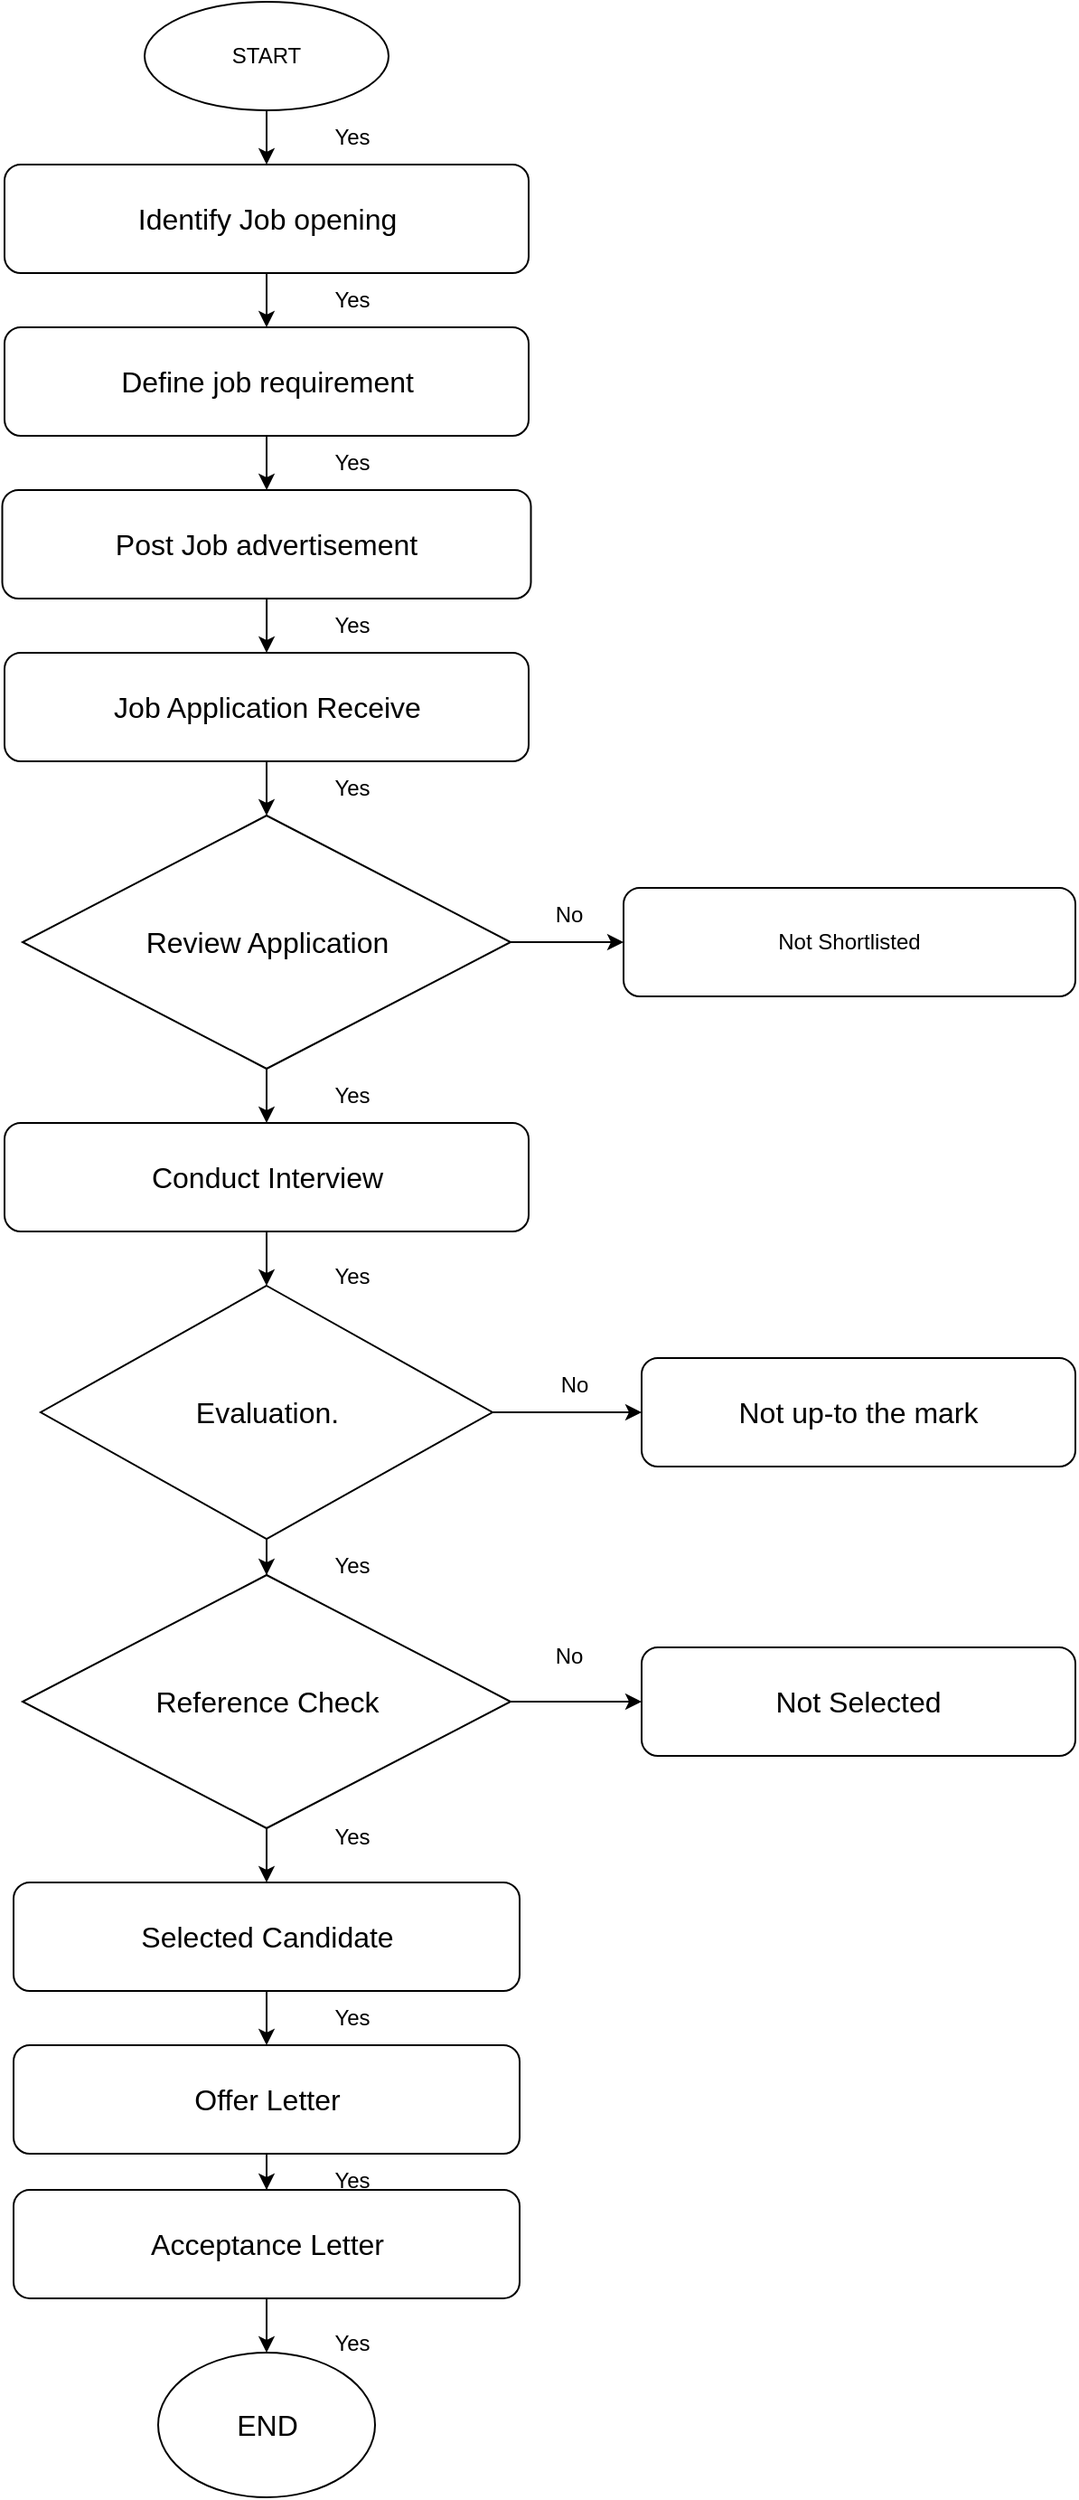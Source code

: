 <mxfile version="21.6.5" type="device">
  <diagram name="Page-1" id="2C0g_hmjmGTa55idOTdt">
    <mxGraphModel dx="840" dy="454" grid="1" gridSize="10" guides="1" tooltips="1" connect="1" arrows="1" fold="1" page="1" pageScale="1" pageWidth="850" pageHeight="1100" math="0" shadow="0">
      <root>
        <mxCell id="0" />
        <mxCell id="1" parent="0" />
        <mxCell id="hN9CqaOS5fhVVAMX-T8h-3" value="" style="edgeStyle=orthogonalEdgeStyle;rounded=0;orthogonalLoop=1;jettySize=auto;html=1;" edge="1" parent="1" source="hN9CqaOS5fhVVAMX-T8h-1" target="hN9CqaOS5fhVVAMX-T8h-2">
          <mxGeometry relative="1" as="geometry" />
        </mxCell>
        <mxCell id="hN9CqaOS5fhVVAMX-T8h-1" value="START" style="ellipse;whiteSpace=wrap;html=1;" vertex="1" parent="1">
          <mxGeometry x="305" width="135" height="60" as="geometry" />
        </mxCell>
        <mxCell id="hN9CqaOS5fhVVAMX-T8h-18" value="" style="edgeStyle=orthogonalEdgeStyle;rounded=0;orthogonalLoop=1;jettySize=auto;html=1;" edge="1" parent="1" source="hN9CqaOS5fhVVAMX-T8h-2" target="hN9CqaOS5fhVVAMX-T8h-4">
          <mxGeometry relative="1" as="geometry" />
        </mxCell>
        <mxCell id="hN9CqaOS5fhVVAMX-T8h-2" value="&lt;font style=&quot;font-size: 16px;&quot;&gt;Identify Job opening&lt;/font&gt;" style="rounded=1;whiteSpace=wrap;html=1;" vertex="1" parent="1">
          <mxGeometry x="227.5" y="90" width="290" height="60" as="geometry" />
        </mxCell>
        <mxCell id="hN9CqaOS5fhVVAMX-T8h-21" value="" style="edgeStyle=orthogonalEdgeStyle;rounded=0;orthogonalLoop=1;jettySize=auto;html=1;" edge="1" parent="1" source="hN9CqaOS5fhVVAMX-T8h-4" target="hN9CqaOS5fhVVAMX-T8h-5">
          <mxGeometry relative="1" as="geometry" />
        </mxCell>
        <mxCell id="hN9CqaOS5fhVVAMX-T8h-4" value="&lt;font style=&quot;font-size: 16px;&quot;&gt;Define job requirement&lt;/font&gt;" style="rounded=1;whiteSpace=wrap;html=1;" vertex="1" parent="1">
          <mxGeometry x="227.5" y="180" width="290" height="60" as="geometry" />
        </mxCell>
        <mxCell id="hN9CqaOS5fhVVAMX-T8h-22" value="" style="edgeStyle=orthogonalEdgeStyle;rounded=0;orthogonalLoop=1;jettySize=auto;html=1;" edge="1" parent="1" source="hN9CqaOS5fhVVAMX-T8h-5" target="hN9CqaOS5fhVVAMX-T8h-6">
          <mxGeometry relative="1" as="geometry" />
        </mxCell>
        <mxCell id="hN9CqaOS5fhVVAMX-T8h-5" value="&lt;font style=&quot;font-size: 16px;&quot;&gt;Post Job advertisement&lt;/font&gt;" style="rounded=1;whiteSpace=wrap;html=1;" vertex="1" parent="1">
          <mxGeometry x="226.25" y="270" width="292.5" height="60" as="geometry" />
        </mxCell>
        <mxCell id="hN9CqaOS5fhVVAMX-T8h-23" value="" style="edgeStyle=orthogonalEdgeStyle;rounded=0;orthogonalLoop=1;jettySize=auto;html=1;" edge="1" parent="1" source="hN9CqaOS5fhVVAMX-T8h-6" target="hN9CqaOS5fhVVAMX-T8h-7">
          <mxGeometry relative="1" as="geometry" />
        </mxCell>
        <mxCell id="hN9CqaOS5fhVVAMX-T8h-6" value="&lt;font style=&quot;font-size: 16px;&quot;&gt;Job Application Receive&lt;/font&gt;" style="rounded=1;whiteSpace=wrap;html=1;" vertex="1" parent="1">
          <mxGeometry x="227.5" y="360" width="290" height="60" as="geometry" />
        </mxCell>
        <mxCell id="hN9CqaOS5fhVVAMX-T8h-24" value="" style="edgeStyle=orthogonalEdgeStyle;rounded=0;orthogonalLoop=1;jettySize=auto;html=1;" edge="1" parent="1" source="hN9CqaOS5fhVVAMX-T8h-7" target="hN9CqaOS5fhVVAMX-T8h-8">
          <mxGeometry relative="1" as="geometry" />
        </mxCell>
        <mxCell id="hN9CqaOS5fhVVAMX-T8h-25" value="" style="edgeStyle=orthogonalEdgeStyle;rounded=0;orthogonalLoop=1;jettySize=auto;html=1;" edge="1" parent="1" source="hN9CqaOS5fhVVAMX-T8h-7" target="hN9CqaOS5fhVVAMX-T8h-9">
          <mxGeometry relative="1" as="geometry" />
        </mxCell>
        <mxCell id="hN9CqaOS5fhVVAMX-T8h-7" value="&lt;font style=&quot;font-size: 16px;&quot;&gt;Review Application&lt;/font&gt;" style="rhombus;whiteSpace=wrap;html=1;" vertex="1" parent="1">
          <mxGeometry x="237.5" y="450" width="270" height="140" as="geometry" />
        </mxCell>
        <mxCell id="hN9CqaOS5fhVVAMX-T8h-8" value="Not Shortlisted" style="rounded=1;whiteSpace=wrap;html=1;" vertex="1" parent="1">
          <mxGeometry x="570" y="490" width="250" height="60" as="geometry" />
        </mxCell>
        <mxCell id="hN9CqaOS5fhVVAMX-T8h-26" value="" style="edgeStyle=orthogonalEdgeStyle;rounded=0;orthogonalLoop=1;jettySize=auto;html=1;" edge="1" parent="1" source="hN9CqaOS5fhVVAMX-T8h-9" target="hN9CqaOS5fhVVAMX-T8h-10">
          <mxGeometry relative="1" as="geometry" />
        </mxCell>
        <mxCell id="hN9CqaOS5fhVVAMX-T8h-9" value="&lt;font style=&quot;font-size: 16px;&quot;&gt;Conduct Interview&lt;/font&gt;" style="rounded=1;whiteSpace=wrap;html=1;" vertex="1" parent="1">
          <mxGeometry x="227.5" y="620" width="290" height="60" as="geometry" />
        </mxCell>
        <mxCell id="hN9CqaOS5fhVVAMX-T8h-27" value="" style="edgeStyle=orthogonalEdgeStyle;rounded=0;orthogonalLoop=1;jettySize=auto;html=1;" edge="1" parent="1" source="hN9CqaOS5fhVVAMX-T8h-10" target="hN9CqaOS5fhVVAMX-T8h-11">
          <mxGeometry relative="1" as="geometry" />
        </mxCell>
        <mxCell id="hN9CqaOS5fhVVAMX-T8h-28" value="" style="edgeStyle=orthogonalEdgeStyle;rounded=0;orthogonalLoop=1;jettySize=auto;html=1;" edge="1" parent="1" source="hN9CqaOS5fhVVAMX-T8h-10" target="hN9CqaOS5fhVVAMX-T8h-13">
          <mxGeometry relative="1" as="geometry" />
        </mxCell>
        <mxCell id="hN9CqaOS5fhVVAMX-T8h-10" value="&lt;font style=&quot;font-size: 16px;&quot;&gt;Evaluation.&lt;/font&gt;" style="rhombus;whiteSpace=wrap;html=1;" vertex="1" parent="1">
          <mxGeometry x="247.5" y="710" width="250" height="140" as="geometry" />
        </mxCell>
        <mxCell id="hN9CqaOS5fhVVAMX-T8h-11" value="&lt;font style=&quot;font-size: 16px;&quot;&gt;Not up-to the mark&lt;/font&gt;" style="rounded=1;whiteSpace=wrap;html=1;" vertex="1" parent="1">
          <mxGeometry x="580" y="750" width="240" height="60" as="geometry" />
        </mxCell>
        <mxCell id="hN9CqaOS5fhVVAMX-T8h-12" value="&lt;font style=&quot;font-size: 16px;&quot;&gt;Not Selected&lt;/font&gt;" style="rounded=1;whiteSpace=wrap;html=1;" vertex="1" parent="1">
          <mxGeometry x="580" y="910" width="240" height="60" as="geometry" />
        </mxCell>
        <mxCell id="hN9CqaOS5fhVVAMX-T8h-29" value="" style="edgeStyle=orthogonalEdgeStyle;rounded=0;orthogonalLoop=1;jettySize=auto;html=1;" edge="1" parent="1" source="hN9CqaOS5fhVVAMX-T8h-13" target="hN9CqaOS5fhVVAMX-T8h-12">
          <mxGeometry relative="1" as="geometry" />
        </mxCell>
        <mxCell id="hN9CqaOS5fhVVAMX-T8h-30" value="" style="edgeStyle=orthogonalEdgeStyle;rounded=0;orthogonalLoop=1;jettySize=auto;html=1;" edge="1" parent="1" source="hN9CqaOS5fhVVAMX-T8h-13" target="hN9CqaOS5fhVVAMX-T8h-14">
          <mxGeometry relative="1" as="geometry" />
        </mxCell>
        <mxCell id="hN9CqaOS5fhVVAMX-T8h-13" value="&lt;font style=&quot;font-size: 16px;&quot;&gt;Reference Check&lt;/font&gt;" style="rhombus;whiteSpace=wrap;html=1;" vertex="1" parent="1">
          <mxGeometry x="237.5" y="870" width="270" height="140" as="geometry" />
        </mxCell>
        <mxCell id="hN9CqaOS5fhVVAMX-T8h-31" value="" style="edgeStyle=orthogonalEdgeStyle;rounded=0;orthogonalLoop=1;jettySize=auto;html=1;" edge="1" parent="1" source="hN9CqaOS5fhVVAMX-T8h-14" target="hN9CqaOS5fhVVAMX-T8h-15">
          <mxGeometry relative="1" as="geometry" />
        </mxCell>
        <mxCell id="hN9CqaOS5fhVVAMX-T8h-14" value="&lt;font style=&quot;font-size: 16px;&quot;&gt;Selected Candidate&lt;/font&gt;" style="rounded=1;whiteSpace=wrap;html=1;" vertex="1" parent="1">
          <mxGeometry x="232.5" y="1040" width="280" height="60" as="geometry" />
        </mxCell>
        <mxCell id="hN9CqaOS5fhVVAMX-T8h-32" value="" style="edgeStyle=orthogonalEdgeStyle;rounded=0;orthogonalLoop=1;jettySize=auto;html=1;" edge="1" parent="1" source="hN9CqaOS5fhVVAMX-T8h-15" target="hN9CqaOS5fhVVAMX-T8h-16">
          <mxGeometry relative="1" as="geometry" />
        </mxCell>
        <mxCell id="hN9CqaOS5fhVVAMX-T8h-15" value="&lt;font style=&quot;font-size: 16px;&quot;&gt;Offer Letter&lt;/font&gt;" style="rounded=1;whiteSpace=wrap;html=1;" vertex="1" parent="1">
          <mxGeometry x="232.5" y="1130" width="280" height="60" as="geometry" />
        </mxCell>
        <mxCell id="hN9CqaOS5fhVVAMX-T8h-33" value="" style="edgeStyle=orthogonalEdgeStyle;rounded=0;orthogonalLoop=1;jettySize=auto;html=1;" edge="1" parent="1" source="hN9CqaOS5fhVVAMX-T8h-16" target="hN9CqaOS5fhVVAMX-T8h-17">
          <mxGeometry relative="1" as="geometry" />
        </mxCell>
        <mxCell id="hN9CqaOS5fhVVAMX-T8h-16" value="&lt;font style=&quot;font-size: 16px;&quot;&gt;Acceptance Letter&lt;/font&gt;" style="rounded=1;whiteSpace=wrap;html=1;" vertex="1" parent="1">
          <mxGeometry x="232.5" y="1210" width="280" height="60" as="geometry" />
        </mxCell>
        <mxCell id="hN9CqaOS5fhVVAMX-T8h-17" value="&lt;font style=&quot;font-size: 16px;&quot;&gt;END&lt;/font&gt;" style="ellipse;whiteSpace=wrap;html=1;" vertex="1" parent="1">
          <mxGeometry x="312.5" y="1300" width="120" height="80" as="geometry" />
        </mxCell>
        <mxCell id="hN9CqaOS5fhVVAMX-T8h-34" value="Yes&lt;br&gt;" style="text;html=1;strokeColor=none;fillColor=none;align=center;verticalAlign=middle;whiteSpace=wrap;rounded=0;" vertex="1" parent="1">
          <mxGeometry x="390" y="60" width="60" height="30" as="geometry" />
        </mxCell>
        <mxCell id="hN9CqaOS5fhVVAMX-T8h-35" value="Yes&lt;br&gt;" style="text;html=1;strokeColor=none;fillColor=none;align=center;verticalAlign=middle;whiteSpace=wrap;rounded=0;" vertex="1" parent="1">
          <mxGeometry x="390" y="150" width="60" height="30" as="geometry" />
        </mxCell>
        <mxCell id="hN9CqaOS5fhVVAMX-T8h-37" value="Yes&lt;br&gt;" style="text;html=1;strokeColor=none;fillColor=none;align=center;verticalAlign=middle;whiteSpace=wrap;rounded=0;" vertex="1" parent="1">
          <mxGeometry x="390" y="240" width="60" height="30" as="geometry" />
        </mxCell>
        <mxCell id="hN9CqaOS5fhVVAMX-T8h-38" value="Yes&lt;br&gt;" style="text;html=1;strokeColor=none;fillColor=none;align=center;verticalAlign=middle;whiteSpace=wrap;rounded=0;" vertex="1" parent="1">
          <mxGeometry x="390" y="330" width="60" height="30" as="geometry" />
        </mxCell>
        <mxCell id="hN9CqaOS5fhVVAMX-T8h-39" value="Yes&lt;br&gt;" style="text;html=1;strokeColor=none;fillColor=none;align=center;verticalAlign=middle;whiteSpace=wrap;rounded=0;" vertex="1" parent="1">
          <mxGeometry x="390" y="420" width="60" height="30" as="geometry" />
        </mxCell>
        <mxCell id="hN9CqaOS5fhVVAMX-T8h-40" value="Yes&lt;br&gt;" style="text;html=1;strokeColor=none;fillColor=none;align=center;verticalAlign=middle;whiteSpace=wrap;rounded=0;" vertex="1" parent="1">
          <mxGeometry x="390" y="590" width="60" height="30" as="geometry" />
        </mxCell>
        <mxCell id="hN9CqaOS5fhVVAMX-T8h-41" value="Yes&lt;br&gt;" style="text;html=1;strokeColor=none;fillColor=none;align=center;verticalAlign=middle;whiteSpace=wrap;rounded=0;" vertex="1" parent="1">
          <mxGeometry x="390" y="690" width="60" height="30" as="geometry" />
        </mxCell>
        <mxCell id="hN9CqaOS5fhVVAMX-T8h-42" value="Yes&lt;br&gt;" style="text;html=1;strokeColor=none;fillColor=none;align=center;verticalAlign=middle;whiteSpace=wrap;rounded=0;" vertex="1" parent="1">
          <mxGeometry x="390" y="850" width="60" height="30" as="geometry" />
        </mxCell>
        <mxCell id="hN9CqaOS5fhVVAMX-T8h-43" value="Yes&lt;br&gt;" style="text;html=1;strokeColor=none;fillColor=none;align=center;verticalAlign=middle;whiteSpace=wrap;rounded=0;" vertex="1" parent="1">
          <mxGeometry x="390" y="1000" width="60" height="30" as="geometry" />
        </mxCell>
        <mxCell id="hN9CqaOS5fhVVAMX-T8h-44" value="Yes&lt;br&gt;" style="text;html=1;strokeColor=none;fillColor=none;align=center;verticalAlign=middle;whiteSpace=wrap;rounded=0;" vertex="1" parent="1">
          <mxGeometry x="390" y="1100" width="60" height="30" as="geometry" />
        </mxCell>
        <mxCell id="hN9CqaOS5fhVVAMX-T8h-45" value="Yes&lt;br&gt;" style="text;html=1;strokeColor=none;fillColor=none;align=center;verticalAlign=middle;whiteSpace=wrap;rounded=0;" vertex="1" parent="1">
          <mxGeometry x="390" y="1190" width="60" height="30" as="geometry" />
        </mxCell>
        <mxCell id="hN9CqaOS5fhVVAMX-T8h-46" value="Yes&lt;br&gt;" style="text;html=1;strokeColor=none;fillColor=none;align=center;verticalAlign=middle;whiteSpace=wrap;rounded=0;" vertex="1" parent="1">
          <mxGeometry x="390" y="1280" width="60" height="30" as="geometry" />
        </mxCell>
        <mxCell id="hN9CqaOS5fhVVAMX-T8h-47" value="No" style="text;html=1;strokeColor=none;fillColor=none;align=center;verticalAlign=middle;whiteSpace=wrap;rounded=0;" vertex="1" parent="1">
          <mxGeometry x="510" y="900" width="60" height="30" as="geometry" />
        </mxCell>
        <mxCell id="hN9CqaOS5fhVVAMX-T8h-49" value="No" style="text;html=1;strokeColor=none;fillColor=none;align=center;verticalAlign=middle;whiteSpace=wrap;rounded=0;" vertex="1" parent="1">
          <mxGeometry x="512.5" y="750" width="60" height="30" as="geometry" />
        </mxCell>
        <mxCell id="hN9CqaOS5fhVVAMX-T8h-52" value="No" style="text;html=1;strokeColor=none;fillColor=none;align=center;verticalAlign=middle;whiteSpace=wrap;rounded=0;" vertex="1" parent="1">
          <mxGeometry x="510" y="490" width="60" height="30" as="geometry" />
        </mxCell>
      </root>
    </mxGraphModel>
  </diagram>
</mxfile>
